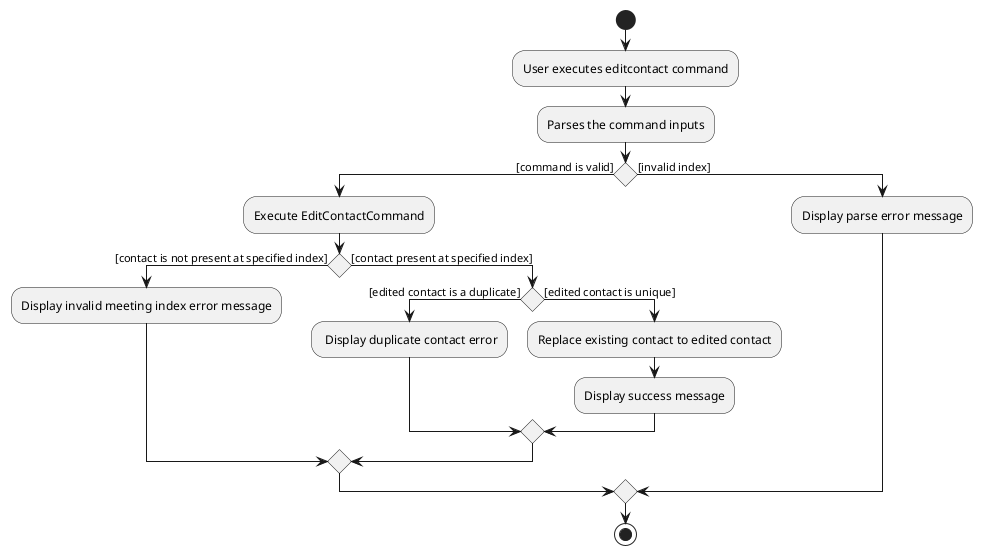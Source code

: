 @startuml
start
:User executes editcontact command;
:Parses the command inputs;

if () then ([command is valid])
    :Execute EditContactCommand;
    if () then ([contact is not present at specified index])
        :Display invalid meeting index error message;
    else ([contact present at specified index])
        if () then ([edited contact is a duplicate])
        : Display duplicate contact error;
        else ([edited contact is unique])
                :Replace existing contact to edited contact;
                :Display success message;
        endif
    endif
else ([invalid index])
:Display parse error message;
endif
stop
@enduml
